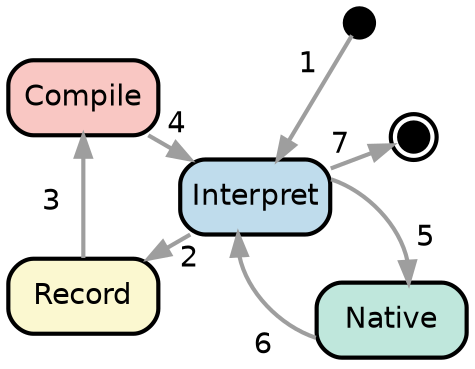 digraph Overview
{
        // rankdir=LR;
        // size="8,5";
        // margin="1"
        nodesep=1.3

        // layout=twopi
        layout=circo

        node [width=1,shape=box,fixedsize=true,style="rounded,filled,bold",fontname="Helvetica"];

        Start [fillcolor=black,shape=circle,label="",width=0.2,height=0.2];
        Interpret [fillcolor="#bfdcec"];
        Record [fillcolor="#fbf8d0"];
        Compile [fillcolor="#f9c7c3"];
        Native [fillcolor="#bfe7dc"];
        End [fillcolor=black,shape=doublecircle,label="",width=0.2];

        // twopi-sepcific
        // root=Interpret
        // ranksep=2
        // ranksep=1.5

        // circo-specific
        root=Interpret
        overlap=scale
        mindist=0.6

        edge [color="#9e9e9e",style=bold,fontname="Helvetica"]
        Start -> Interpret [taillabel="1",labeldistance=2.5,labelangle=-25]
        Interpret -> Record [headlabel="2",labeldistance=2,labelangle=-30]
        Record -> Compile [headlabel="3",labeldistance=3.5]
        Compile -> Interpret [taillabel="4",labeldistance=1.5,labelangle=50]
        Interpret -> Native [headlabel="5",labeldistance=2.3]
        Native -> Interpret [taillabel="6",labeldistance=2.5,labelangle=30]
        Interpret -> End [label="7"]
        // edge [color="#9e9e9e",style="dashed,bold"]
        // Compile -> Native [label="Emit"]
}